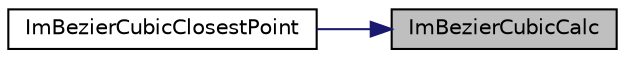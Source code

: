 digraph "ImBezierCubicCalc"
{
 // LATEX_PDF_SIZE
  edge [fontname="Helvetica",fontsize="10",labelfontname="Helvetica",labelfontsize="10"];
  node [fontname="Helvetica",fontsize="10",shape=record];
  rankdir="RL";
  Node1 [label="ImBezierCubicCalc",height=0.2,width=0.4,color="black", fillcolor="grey75", style="filled", fontcolor="black",tooltip=" "];
  Node1 -> Node2 [dir="back",color="midnightblue",fontsize="10",style="solid"];
  Node2 [label="ImBezierCubicClosestPoint",height=0.2,width=0.4,color="black", fillcolor="white", style="filled",URL="$imgui_8cpp.html#adadf8b6e42972da0a823c2168be33bf6",tooltip=" "];
}
